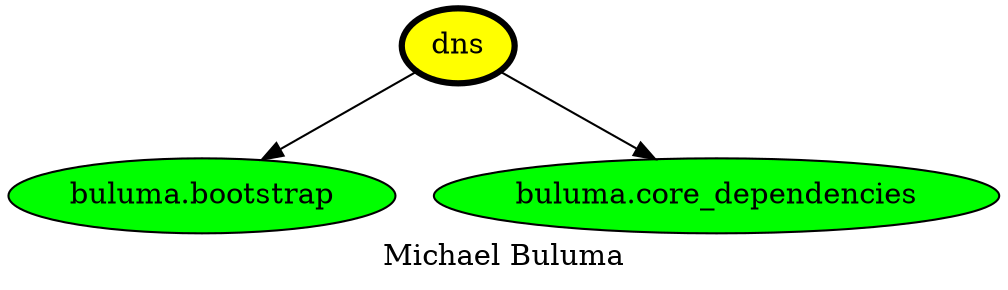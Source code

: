 digraph PhiloDilemma {
  label = "Michael Buluma" ;
  overlap=false
  {
    "dns" [fillcolor=yellow style=filled penwidth=3]
    "buluma.bootstrap" [fillcolor=green style=filled]
    "buluma.core_dependencies" [fillcolor=green style=filled]
  }
  "dns" -> "buluma.bootstrap"
  "dns" -> "buluma.core_dependencies"
}
